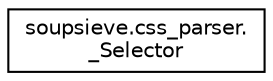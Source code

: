 digraph "Graphical Class Hierarchy"
{
 // LATEX_PDF_SIZE
  edge [fontname="Helvetica",fontsize="10",labelfontname="Helvetica",labelfontsize="10"];
  node [fontname="Helvetica",fontsize="10",shape=record];
  rankdir="LR";
  Node0 [label="soupsieve.css_parser.\l_Selector",height=0.2,width=0.4,color="black", fillcolor="white", style="filled",URL="$classsoupsieve_1_1css__parser_1_1__Selector.html",tooltip=" "];
}
